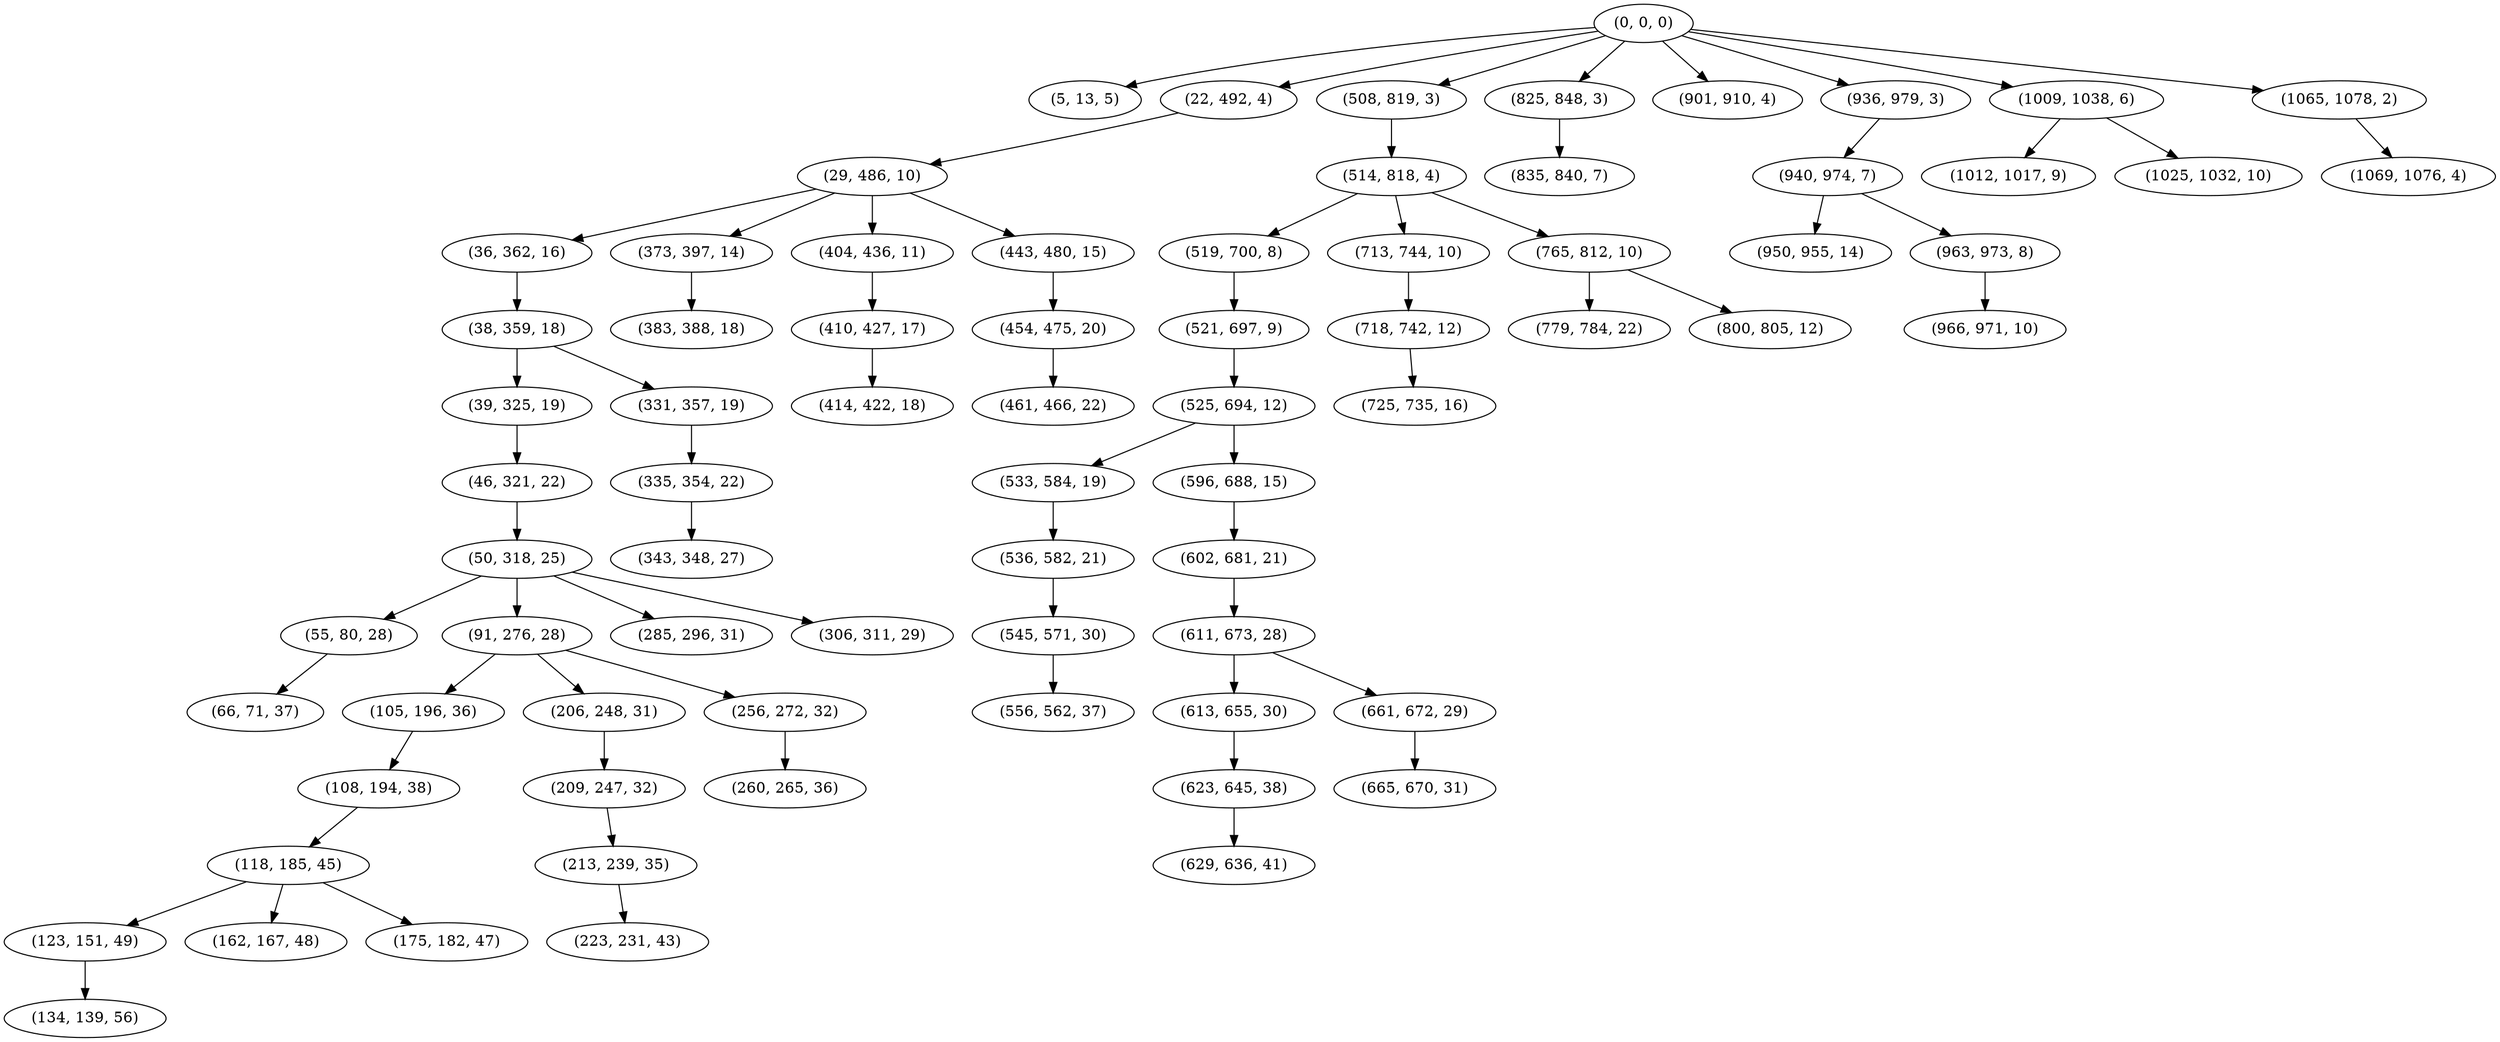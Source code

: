 digraph tree {
    "(0, 0, 0)";
    "(5, 13, 5)";
    "(22, 492, 4)";
    "(29, 486, 10)";
    "(36, 362, 16)";
    "(38, 359, 18)";
    "(39, 325, 19)";
    "(46, 321, 22)";
    "(50, 318, 25)";
    "(55, 80, 28)";
    "(66, 71, 37)";
    "(91, 276, 28)";
    "(105, 196, 36)";
    "(108, 194, 38)";
    "(118, 185, 45)";
    "(123, 151, 49)";
    "(134, 139, 56)";
    "(162, 167, 48)";
    "(175, 182, 47)";
    "(206, 248, 31)";
    "(209, 247, 32)";
    "(213, 239, 35)";
    "(223, 231, 43)";
    "(256, 272, 32)";
    "(260, 265, 36)";
    "(285, 296, 31)";
    "(306, 311, 29)";
    "(331, 357, 19)";
    "(335, 354, 22)";
    "(343, 348, 27)";
    "(373, 397, 14)";
    "(383, 388, 18)";
    "(404, 436, 11)";
    "(410, 427, 17)";
    "(414, 422, 18)";
    "(443, 480, 15)";
    "(454, 475, 20)";
    "(461, 466, 22)";
    "(508, 819, 3)";
    "(514, 818, 4)";
    "(519, 700, 8)";
    "(521, 697, 9)";
    "(525, 694, 12)";
    "(533, 584, 19)";
    "(536, 582, 21)";
    "(545, 571, 30)";
    "(556, 562, 37)";
    "(596, 688, 15)";
    "(602, 681, 21)";
    "(611, 673, 28)";
    "(613, 655, 30)";
    "(623, 645, 38)";
    "(629, 636, 41)";
    "(661, 672, 29)";
    "(665, 670, 31)";
    "(713, 744, 10)";
    "(718, 742, 12)";
    "(725, 735, 16)";
    "(765, 812, 10)";
    "(779, 784, 22)";
    "(800, 805, 12)";
    "(825, 848, 3)";
    "(835, 840, 7)";
    "(901, 910, 4)";
    "(936, 979, 3)";
    "(940, 974, 7)";
    "(950, 955, 14)";
    "(963, 973, 8)";
    "(966, 971, 10)";
    "(1009, 1038, 6)";
    "(1012, 1017, 9)";
    "(1025, 1032, 10)";
    "(1065, 1078, 2)";
    "(1069, 1076, 4)";
    "(0, 0, 0)" -> "(5, 13, 5)";
    "(0, 0, 0)" -> "(22, 492, 4)";
    "(0, 0, 0)" -> "(508, 819, 3)";
    "(0, 0, 0)" -> "(825, 848, 3)";
    "(0, 0, 0)" -> "(901, 910, 4)";
    "(0, 0, 0)" -> "(936, 979, 3)";
    "(0, 0, 0)" -> "(1009, 1038, 6)";
    "(0, 0, 0)" -> "(1065, 1078, 2)";
    "(22, 492, 4)" -> "(29, 486, 10)";
    "(29, 486, 10)" -> "(36, 362, 16)";
    "(29, 486, 10)" -> "(373, 397, 14)";
    "(29, 486, 10)" -> "(404, 436, 11)";
    "(29, 486, 10)" -> "(443, 480, 15)";
    "(36, 362, 16)" -> "(38, 359, 18)";
    "(38, 359, 18)" -> "(39, 325, 19)";
    "(38, 359, 18)" -> "(331, 357, 19)";
    "(39, 325, 19)" -> "(46, 321, 22)";
    "(46, 321, 22)" -> "(50, 318, 25)";
    "(50, 318, 25)" -> "(55, 80, 28)";
    "(50, 318, 25)" -> "(91, 276, 28)";
    "(50, 318, 25)" -> "(285, 296, 31)";
    "(50, 318, 25)" -> "(306, 311, 29)";
    "(55, 80, 28)" -> "(66, 71, 37)";
    "(91, 276, 28)" -> "(105, 196, 36)";
    "(91, 276, 28)" -> "(206, 248, 31)";
    "(91, 276, 28)" -> "(256, 272, 32)";
    "(105, 196, 36)" -> "(108, 194, 38)";
    "(108, 194, 38)" -> "(118, 185, 45)";
    "(118, 185, 45)" -> "(123, 151, 49)";
    "(118, 185, 45)" -> "(162, 167, 48)";
    "(118, 185, 45)" -> "(175, 182, 47)";
    "(123, 151, 49)" -> "(134, 139, 56)";
    "(206, 248, 31)" -> "(209, 247, 32)";
    "(209, 247, 32)" -> "(213, 239, 35)";
    "(213, 239, 35)" -> "(223, 231, 43)";
    "(256, 272, 32)" -> "(260, 265, 36)";
    "(331, 357, 19)" -> "(335, 354, 22)";
    "(335, 354, 22)" -> "(343, 348, 27)";
    "(373, 397, 14)" -> "(383, 388, 18)";
    "(404, 436, 11)" -> "(410, 427, 17)";
    "(410, 427, 17)" -> "(414, 422, 18)";
    "(443, 480, 15)" -> "(454, 475, 20)";
    "(454, 475, 20)" -> "(461, 466, 22)";
    "(508, 819, 3)" -> "(514, 818, 4)";
    "(514, 818, 4)" -> "(519, 700, 8)";
    "(514, 818, 4)" -> "(713, 744, 10)";
    "(514, 818, 4)" -> "(765, 812, 10)";
    "(519, 700, 8)" -> "(521, 697, 9)";
    "(521, 697, 9)" -> "(525, 694, 12)";
    "(525, 694, 12)" -> "(533, 584, 19)";
    "(525, 694, 12)" -> "(596, 688, 15)";
    "(533, 584, 19)" -> "(536, 582, 21)";
    "(536, 582, 21)" -> "(545, 571, 30)";
    "(545, 571, 30)" -> "(556, 562, 37)";
    "(596, 688, 15)" -> "(602, 681, 21)";
    "(602, 681, 21)" -> "(611, 673, 28)";
    "(611, 673, 28)" -> "(613, 655, 30)";
    "(611, 673, 28)" -> "(661, 672, 29)";
    "(613, 655, 30)" -> "(623, 645, 38)";
    "(623, 645, 38)" -> "(629, 636, 41)";
    "(661, 672, 29)" -> "(665, 670, 31)";
    "(713, 744, 10)" -> "(718, 742, 12)";
    "(718, 742, 12)" -> "(725, 735, 16)";
    "(765, 812, 10)" -> "(779, 784, 22)";
    "(765, 812, 10)" -> "(800, 805, 12)";
    "(825, 848, 3)" -> "(835, 840, 7)";
    "(936, 979, 3)" -> "(940, 974, 7)";
    "(940, 974, 7)" -> "(950, 955, 14)";
    "(940, 974, 7)" -> "(963, 973, 8)";
    "(963, 973, 8)" -> "(966, 971, 10)";
    "(1009, 1038, 6)" -> "(1012, 1017, 9)";
    "(1009, 1038, 6)" -> "(1025, 1032, 10)";
    "(1065, 1078, 2)" -> "(1069, 1076, 4)";
}
